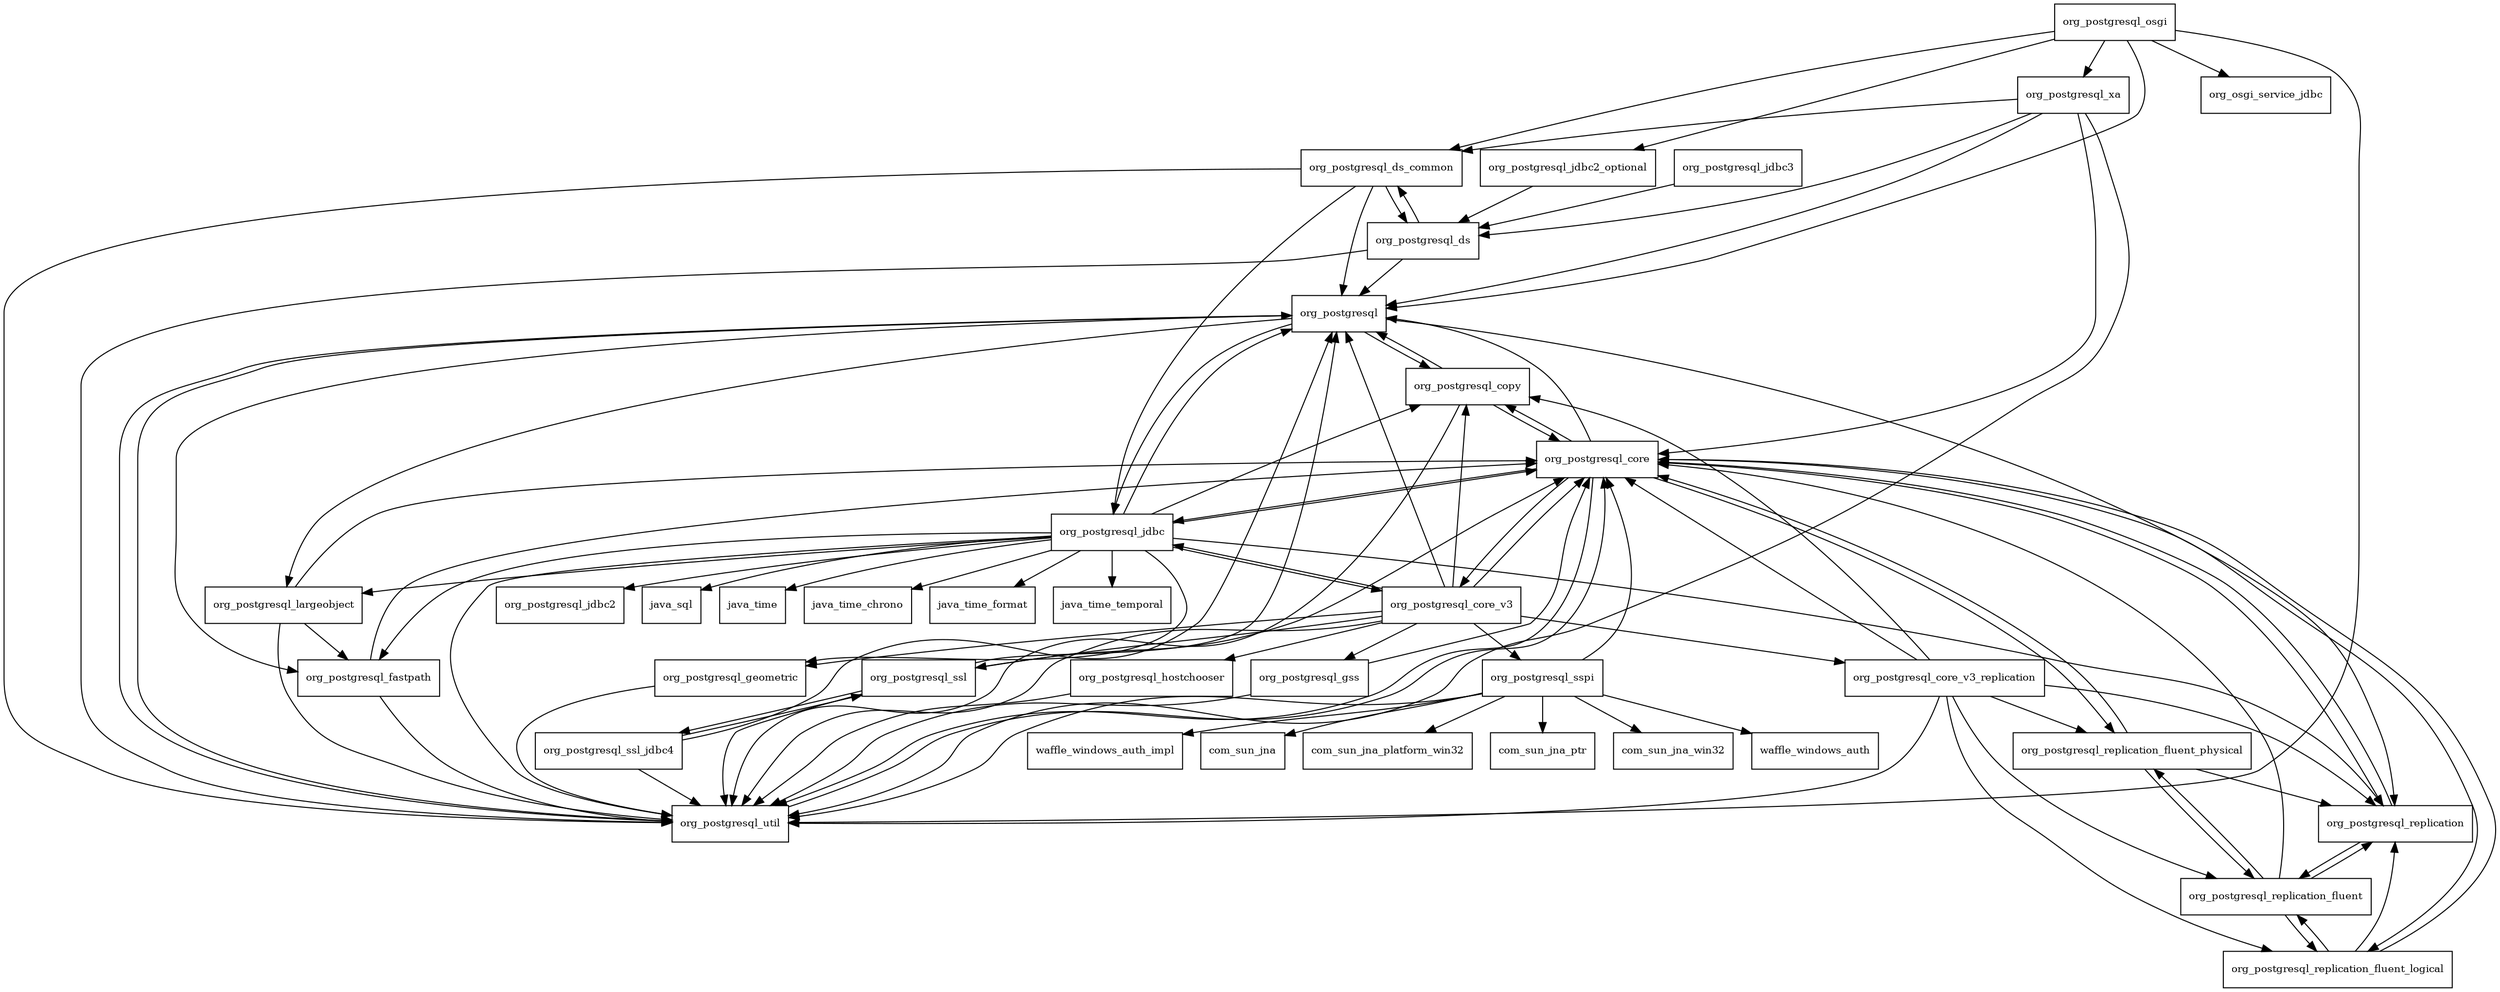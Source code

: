 digraph postgresql_42_1_4_package_dependencies {
  node [shape = box, fontsize=10.0];
  org_postgresql -> org_postgresql_copy;
  org_postgresql -> org_postgresql_fastpath;
  org_postgresql -> org_postgresql_jdbc;
  org_postgresql -> org_postgresql_largeobject;
  org_postgresql -> org_postgresql_replication;
  org_postgresql -> org_postgresql_util;
  org_postgresql_copy -> org_postgresql;
  org_postgresql_copy -> org_postgresql_core;
  org_postgresql_copy -> org_postgresql_util;
  org_postgresql_core -> org_postgresql;
  org_postgresql_core -> org_postgresql_copy;
  org_postgresql_core -> org_postgresql_core_v3;
  org_postgresql_core -> org_postgresql_jdbc;
  org_postgresql_core -> org_postgresql_replication;
  org_postgresql_core -> org_postgresql_replication_fluent_logical;
  org_postgresql_core -> org_postgresql_replication_fluent_physical;
  org_postgresql_core -> org_postgresql_util;
  org_postgresql_core_v3 -> org_postgresql;
  org_postgresql_core_v3 -> org_postgresql_copy;
  org_postgresql_core_v3 -> org_postgresql_core;
  org_postgresql_core_v3 -> org_postgresql_core_v3_replication;
  org_postgresql_core_v3 -> org_postgresql_geometric;
  org_postgresql_core_v3 -> org_postgresql_gss;
  org_postgresql_core_v3 -> org_postgresql_hostchooser;
  org_postgresql_core_v3 -> org_postgresql_jdbc;
  org_postgresql_core_v3 -> org_postgresql_ssl;
  org_postgresql_core_v3 -> org_postgresql_sspi;
  org_postgresql_core_v3 -> org_postgresql_util;
  org_postgresql_core_v3_replication -> org_postgresql_copy;
  org_postgresql_core_v3_replication -> org_postgresql_core;
  org_postgresql_core_v3_replication -> org_postgresql_replication;
  org_postgresql_core_v3_replication -> org_postgresql_replication_fluent;
  org_postgresql_core_v3_replication -> org_postgresql_replication_fluent_logical;
  org_postgresql_core_v3_replication -> org_postgresql_replication_fluent_physical;
  org_postgresql_core_v3_replication -> org_postgresql_util;
  org_postgresql_ds -> org_postgresql;
  org_postgresql_ds -> org_postgresql_ds_common;
  org_postgresql_ds -> org_postgresql_util;
  org_postgresql_ds_common -> org_postgresql;
  org_postgresql_ds_common -> org_postgresql_ds;
  org_postgresql_ds_common -> org_postgresql_jdbc;
  org_postgresql_ds_common -> org_postgresql_util;
  org_postgresql_fastpath -> org_postgresql_core;
  org_postgresql_fastpath -> org_postgresql_util;
  org_postgresql_geometric -> org_postgresql_util;
  org_postgresql_gss -> org_postgresql_core;
  org_postgresql_gss -> org_postgresql_util;
  org_postgresql_hostchooser -> org_postgresql_util;
  org_postgresql_jdbc -> java_sql;
  org_postgresql_jdbc -> java_time;
  org_postgresql_jdbc -> java_time_chrono;
  org_postgresql_jdbc -> java_time_format;
  org_postgresql_jdbc -> java_time_temporal;
  org_postgresql_jdbc -> org_postgresql;
  org_postgresql_jdbc -> org_postgresql_copy;
  org_postgresql_jdbc -> org_postgresql_core;
  org_postgresql_jdbc -> org_postgresql_core_v3;
  org_postgresql_jdbc -> org_postgresql_fastpath;
  org_postgresql_jdbc -> org_postgresql_geometric;
  org_postgresql_jdbc -> org_postgresql_jdbc2;
  org_postgresql_jdbc -> org_postgresql_largeobject;
  org_postgresql_jdbc -> org_postgresql_replication;
  org_postgresql_jdbc -> org_postgresql_util;
  org_postgresql_jdbc2_optional -> org_postgresql_ds;
  org_postgresql_jdbc3 -> org_postgresql_ds;
  org_postgresql_largeobject -> org_postgresql_core;
  org_postgresql_largeobject -> org_postgresql_fastpath;
  org_postgresql_largeobject -> org_postgresql_util;
  org_postgresql_osgi -> org_osgi_service_jdbc;
  org_postgresql_osgi -> org_postgresql;
  org_postgresql_osgi -> org_postgresql_ds_common;
  org_postgresql_osgi -> org_postgresql_jdbc2_optional;
  org_postgresql_osgi -> org_postgresql_util;
  org_postgresql_osgi -> org_postgresql_xa;
  org_postgresql_replication -> org_postgresql_core;
  org_postgresql_replication -> org_postgresql_replication_fluent;
  org_postgresql_replication_fluent -> org_postgresql_core;
  org_postgresql_replication_fluent -> org_postgresql_replication;
  org_postgresql_replication_fluent -> org_postgresql_replication_fluent_logical;
  org_postgresql_replication_fluent -> org_postgresql_replication_fluent_physical;
  org_postgresql_replication_fluent_logical -> org_postgresql_core;
  org_postgresql_replication_fluent_logical -> org_postgresql_replication;
  org_postgresql_replication_fluent_logical -> org_postgresql_replication_fluent;
  org_postgresql_replication_fluent_physical -> org_postgresql_core;
  org_postgresql_replication_fluent_physical -> org_postgresql_replication;
  org_postgresql_replication_fluent_physical -> org_postgresql_replication_fluent;
  org_postgresql_ssl -> org_postgresql;
  org_postgresql_ssl -> org_postgresql_core;
  org_postgresql_ssl -> org_postgresql_ssl_jdbc4;
  org_postgresql_ssl -> org_postgresql_util;
  org_postgresql_ssl_jdbc4 -> org_postgresql;
  org_postgresql_ssl_jdbc4 -> org_postgresql_ssl;
  org_postgresql_ssl_jdbc4 -> org_postgresql_util;
  org_postgresql_sspi -> com_sun_jna;
  org_postgresql_sspi -> com_sun_jna_platform_win32;
  org_postgresql_sspi -> com_sun_jna_ptr;
  org_postgresql_sspi -> com_sun_jna_win32;
  org_postgresql_sspi -> org_postgresql_core;
  org_postgresql_sspi -> org_postgresql_util;
  org_postgresql_sspi -> waffle_windows_auth;
  org_postgresql_sspi -> waffle_windows_auth_impl;
  org_postgresql_util -> org_postgresql;
  org_postgresql_util -> org_postgresql_core;
  org_postgresql_xa -> org_postgresql;
  org_postgresql_xa -> org_postgresql_core;
  org_postgresql_xa -> org_postgresql_ds;
  org_postgresql_xa -> org_postgresql_ds_common;
  org_postgresql_xa -> org_postgresql_util;
}
